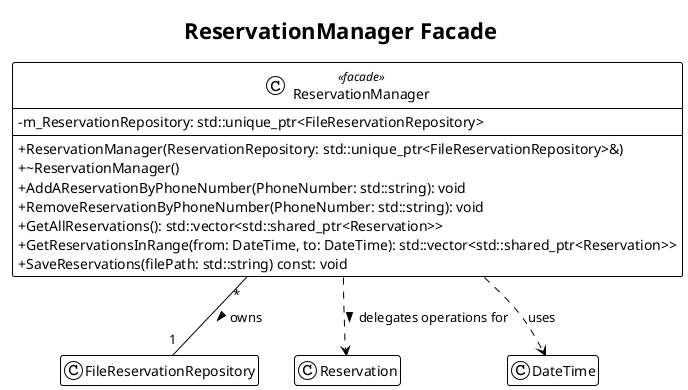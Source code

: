@startuml
!theme plain
skinparam classAttributeIconSize 0
hide empty members
title ReservationManager Facade

' --- Subsystem Component ---
class FileReservationRepository

' --- Domain Entities and Value Objects ---
class Reservation
class DateTime

' --- The Facade Class ---
' Provides a simplified interface to the reservation repository subsystem.
class ReservationManager <<facade>> {
  - m_ReservationRepository: std::unique_ptr<FileReservationRepository>
  --
  + ReservationManager(ReservationRepository: std::unique_ptr<FileReservationRepository>&)
  + ~ReservationManager()
  + AddAReservationByPhoneNumber(PhoneNumber: std::string): void
  + RemoveReservationByPhoneNumber(PhoneNumber: std::string): void
  + GetAllReservations(): std::vector<std::shared_ptr<Reservation>>
  + GetReservationsInRange(from: DateTime, to: DateTime): std::vector<std::shared_ptr<Reservation>>
  + SaveReservations(filePath: std::string) const: void
}

' --- Relationships ---

' Composition: The manager owns and controls the lifetime of its repository.
ReservationManager "*"-- "1" FileReservationRepository : owns >

' Dependencies: The manager delegates operations for Reservation objects
' and uses DateTime for its methods.
ReservationManager ..> Reservation : delegates operations for >
ReservationManager ..> DateTime : uses

@enduml